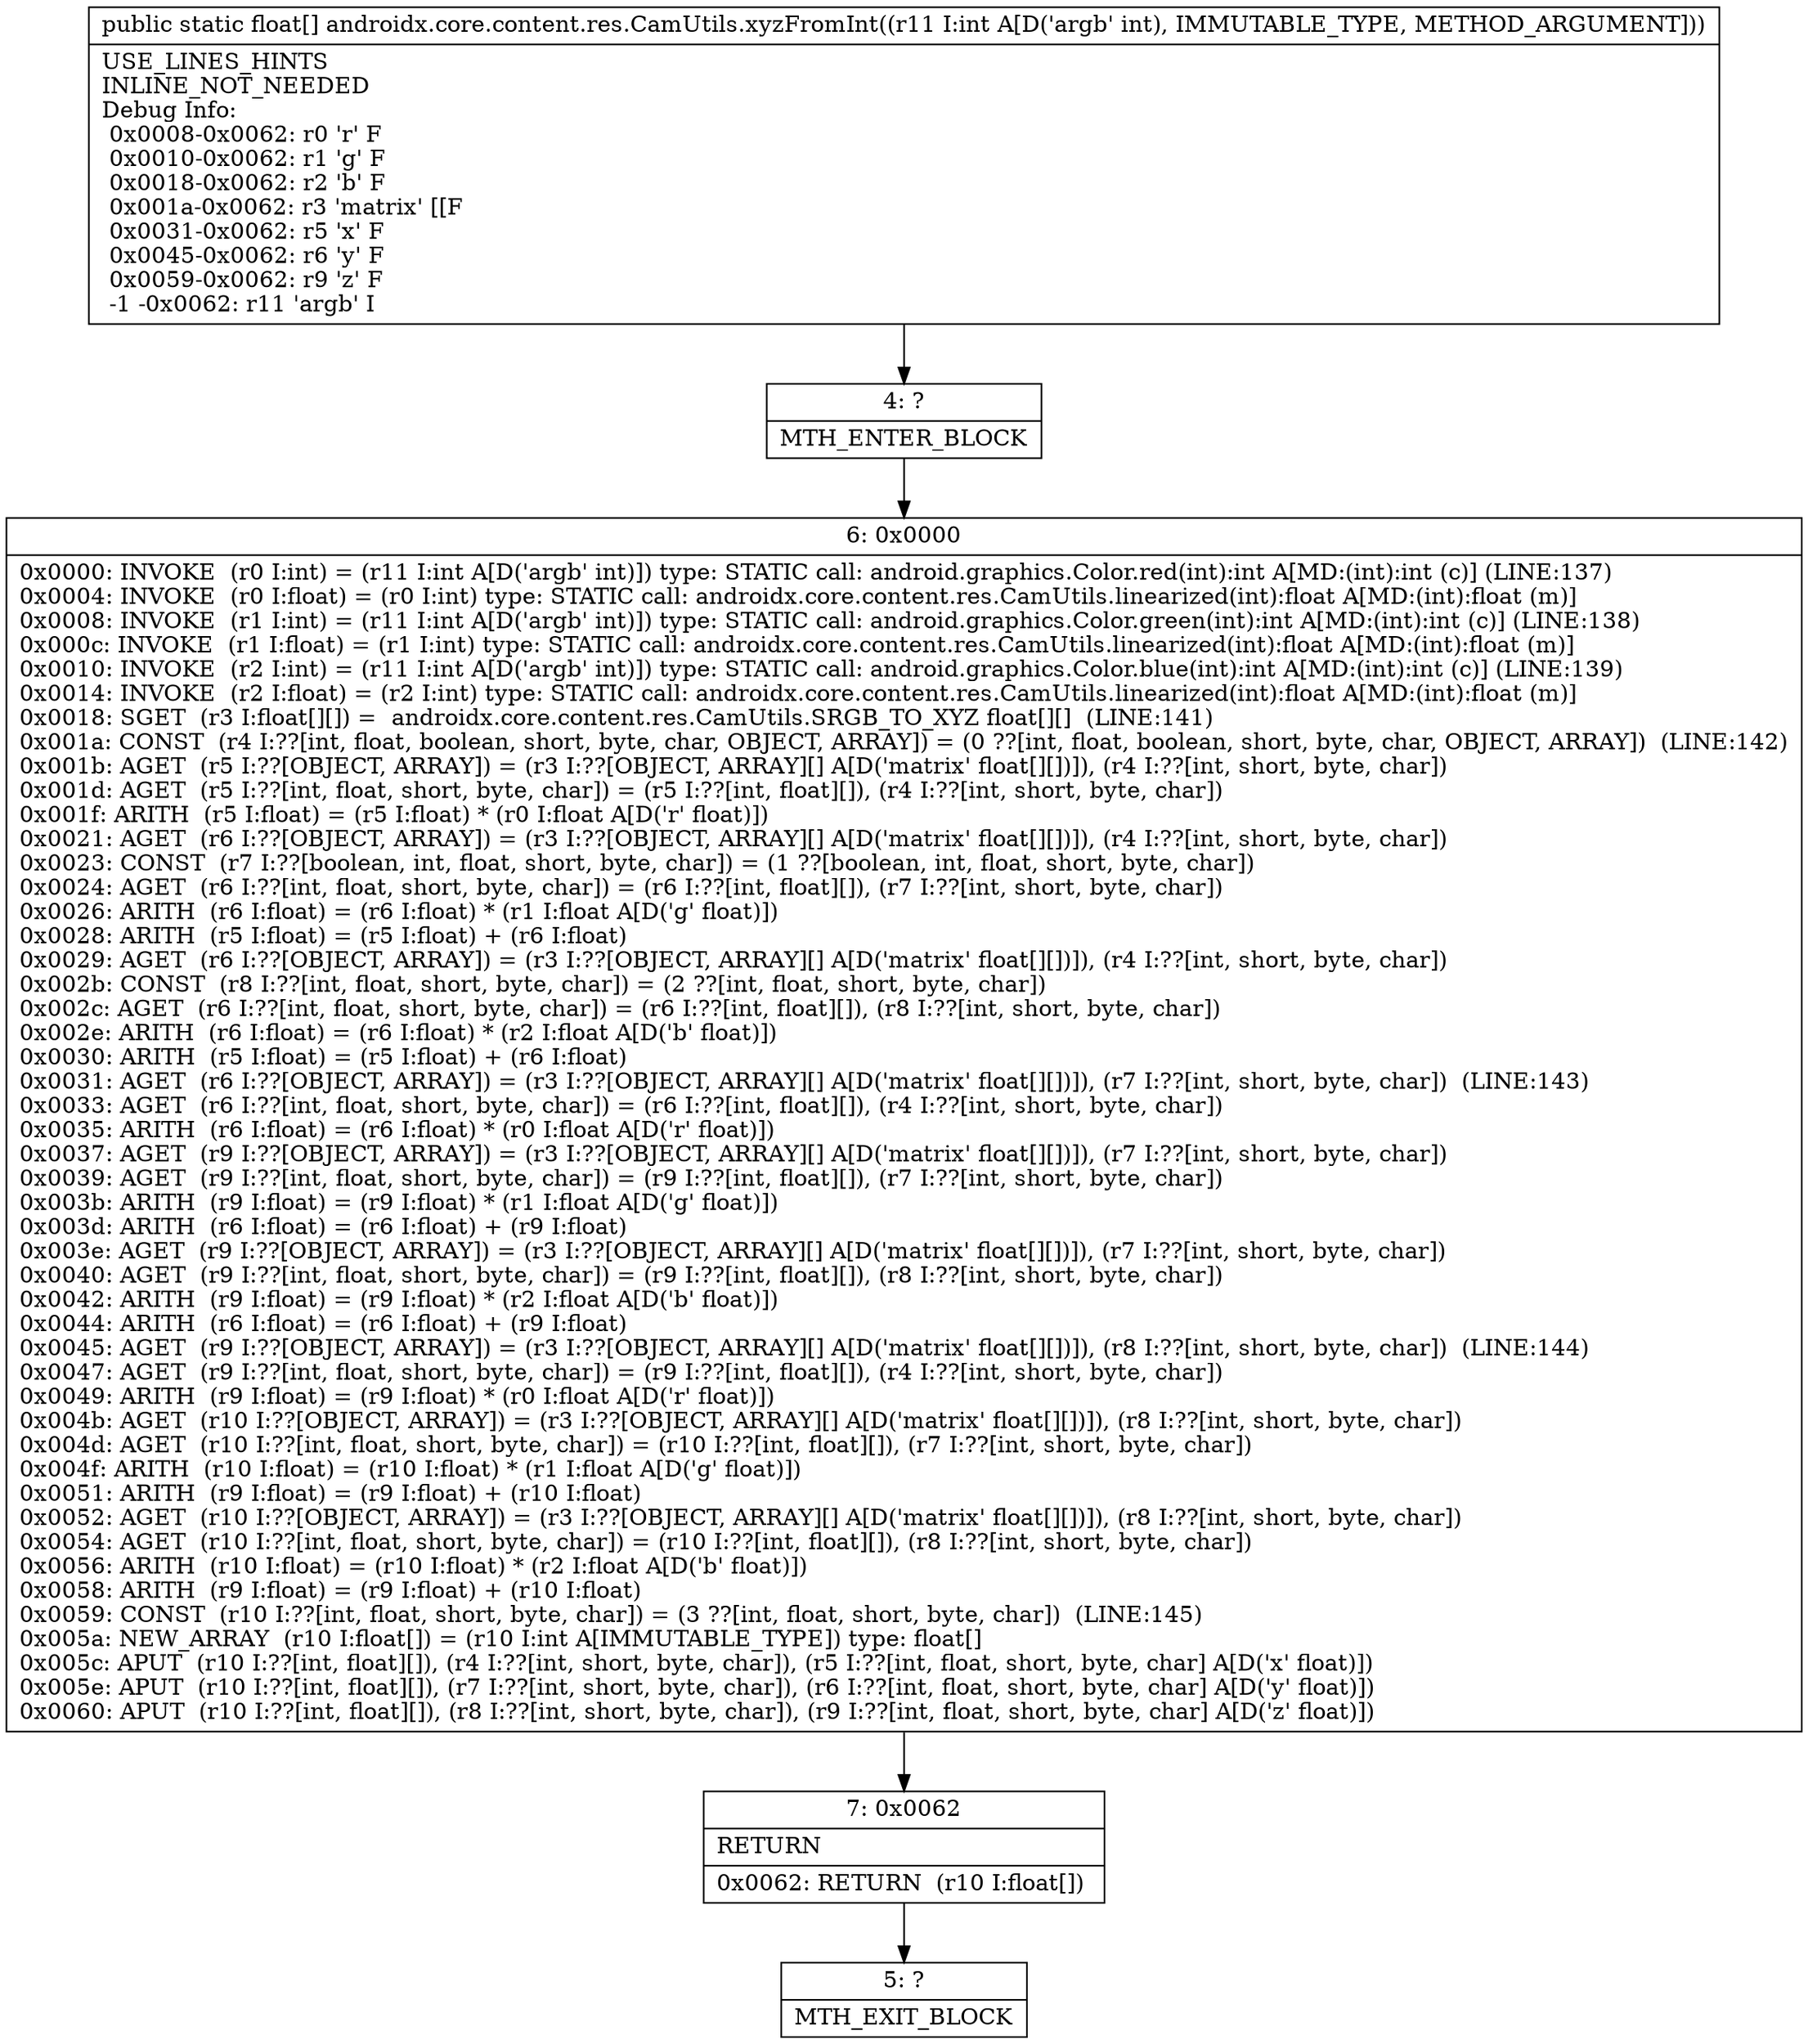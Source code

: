 digraph "CFG forandroidx.core.content.res.CamUtils.xyzFromInt(I)[F" {
Node_4 [shape=record,label="{4\:\ ?|MTH_ENTER_BLOCK\l}"];
Node_6 [shape=record,label="{6\:\ 0x0000|0x0000: INVOKE  (r0 I:int) = (r11 I:int A[D('argb' int)]) type: STATIC call: android.graphics.Color.red(int):int A[MD:(int):int (c)] (LINE:137)\l0x0004: INVOKE  (r0 I:float) = (r0 I:int) type: STATIC call: androidx.core.content.res.CamUtils.linearized(int):float A[MD:(int):float (m)]\l0x0008: INVOKE  (r1 I:int) = (r11 I:int A[D('argb' int)]) type: STATIC call: android.graphics.Color.green(int):int A[MD:(int):int (c)] (LINE:138)\l0x000c: INVOKE  (r1 I:float) = (r1 I:int) type: STATIC call: androidx.core.content.res.CamUtils.linearized(int):float A[MD:(int):float (m)]\l0x0010: INVOKE  (r2 I:int) = (r11 I:int A[D('argb' int)]) type: STATIC call: android.graphics.Color.blue(int):int A[MD:(int):int (c)] (LINE:139)\l0x0014: INVOKE  (r2 I:float) = (r2 I:int) type: STATIC call: androidx.core.content.res.CamUtils.linearized(int):float A[MD:(int):float (m)]\l0x0018: SGET  (r3 I:float[][]) =  androidx.core.content.res.CamUtils.SRGB_TO_XYZ float[][]  (LINE:141)\l0x001a: CONST  (r4 I:??[int, float, boolean, short, byte, char, OBJECT, ARRAY]) = (0 ??[int, float, boolean, short, byte, char, OBJECT, ARRAY])  (LINE:142)\l0x001b: AGET  (r5 I:??[OBJECT, ARRAY]) = (r3 I:??[OBJECT, ARRAY][] A[D('matrix' float[][])]), (r4 I:??[int, short, byte, char]) \l0x001d: AGET  (r5 I:??[int, float, short, byte, char]) = (r5 I:??[int, float][]), (r4 I:??[int, short, byte, char]) \l0x001f: ARITH  (r5 I:float) = (r5 I:float) * (r0 I:float A[D('r' float)]) \l0x0021: AGET  (r6 I:??[OBJECT, ARRAY]) = (r3 I:??[OBJECT, ARRAY][] A[D('matrix' float[][])]), (r4 I:??[int, short, byte, char]) \l0x0023: CONST  (r7 I:??[boolean, int, float, short, byte, char]) = (1 ??[boolean, int, float, short, byte, char]) \l0x0024: AGET  (r6 I:??[int, float, short, byte, char]) = (r6 I:??[int, float][]), (r7 I:??[int, short, byte, char]) \l0x0026: ARITH  (r6 I:float) = (r6 I:float) * (r1 I:float A[D('g' float)]) \l0x0028: ARITH  (r5 I:float) = (r5 I:float) + (r6 I:float) \l0x0029: AGET  (r6 I:??[OBJECT, ARRAY]) = (r3 I:??[OBJECT, ARRAY][] A[D('matrix' float[][])]), (r4 I:??[int, short, byte, char]) \l0x002b: CONST  (r8 I:??[int, float, short, byte, char]) = (2 ??[int, float, short, byte, char]) \l0x002c: AGET  (r6 I:??[int, float, short, byte, char]) = (r6 I:??[int, float][]), (r8 I:??[int, short, byte, char]) \l0x002e: ARITH  (r6 I:float) = (r6 I:float) * (r2 I:float A[D('b' float)]) \l0x0030: ARITH  (r5 I:float) = (r5 I:float) + (r6 I:float) \l0x0031: AGET  (r6 I:??[OBJECT, ARRAY]) = (r3 I:??[OBJECT, ARRAY][] A[D('matrix' float[][])]), (r7 I:??[int, short, byte, char])  (LINE:143)\l0x0033: AGET  (r6 I:??[int, float, short, byte, char]) = (r6 I:??[int, float][]), (r4 I:??[int, short, byte, char]) \l0x0035: ARITH  (r6 I:float) = (r6 I:float) * (r0 I:float A[D('r' float)]) \l0x0037: AGET  (r9 I:??[OBJECT, ARRAY]) = (r3 I:??[OBJECT, ARRAY][] A[D('matrix' float[][])]), (r7 I:??[int, short, byte, char]) \l0x0039: AGET  (r9 I:??[int, float, short, byte, char]) = (r9 I:??[int, float][]), (r7 I:??[int, short, byte, char]) \l0x003b: ARITH  (r9 I:float) = (r9 I:float) * (r1 I:float A[D('g' float)]) \l0x003d: ARITH  (r6 I:float) = (r6 I:float) + (r9 I:float) \l0x003e: AGET  (r9 I:??[OBJECT, ARRAY]) = (r3 I:??[OBJECT, ARRAY][] A[D('matrix' float[][])]), (r7 I:??[int, short, byte, char]) \l0x0040: AGET  (r9 I:??[int, float, short, byte, char]) = (r9 I:??[int, float][]), (r8 I:??[int, short, byte, char]) \l0x0042: ARITH  (r9 I:float) = (r9 I:float) * (r2 I:float A[D('b' float)]) \l0x0044: ARITH  (r6 I:float) = (r6 I:float) + (r9 I:float) \l0x0045: AGET  (r9 I:??[OBJECT, ARRAY]) = (r3 I:??[OBJECT, ARRAY][] A[D('matrix' float[][])]), (r8 I:??[int, short, byte, char])  (LINE:144)\l0x0047: AGET  (r9 I:??[int, float, short, byte, char]) = (r9 I:??[int, float][]), (r4 I:??[int, short, byte, char]) \l0x0049: ARITH  (r9 I:float) = (r9 I:float) * (r0 I:float A[D('r' float)]) \l0x004b: AGET  (r10 I:??[OBJECT, ARRAY]) = (r3 I:??[OBJECT, ARRAY][] A[D('matrix' float[][])]), (r8 I:??[int, short, byte, char]) \l0x004d: AGET  (r10 I:??[int, float, short, byte, char]) = (r10 I:??[int, float][]), (r7 I:??[int, short, byte, char]) \l0x004f: ARITH  (r10 I:float) = (r10 I:float) * (r1 I:float A[D('g' float)]) \l0x0051: ARITH  (r9 I:float) = (r9 I:float) + (r10 I:float) \l0x0052: AGET  (r10 I:??[OBJECT, ARRAY]) = (r3 I:??[OBJECT, ARRAY][] A[D('matrix' float[][])]), (r8 I:??[int, short, byte, char]) \l0x0054: AGET  (r10 I:??[int, float, short, byte, char]) = (r10 I:??[int, float][]), (r8 I:??[int, short, byte, char]) \l0x0056: ARITH  (r10 I:float) = (r10 I:float) * (r2 I:float A[D('b' float)]) \l0x0058: ARITH  (r9 I:float) = (r9 I:float) + (r10 I:float) \l0x0059: CONST  (r10 I:??[int, float, short, byte, char]) = (3 ??[int, float, short, byte, char])  (LINE:145)\l0x005a: NEW_ARRAY  (r10 I:float[]) = (r10 I:int A[IMMUTABLE_TYPE]) type: float[] \l0x005c: APUT  (r10 I:??[int, float][]), (r4 I:??[int, short, byte, char]), (r5 I:??[int, float, short, byte, char] A[D('x' float)]) \l0x005e: APUT  (r10 I:??[int, float][]), (r7 I:??[int, short, byte, char]), (r6 I:??[int, float, short, byte, char] A[D('y' float)]) \l0x0060: APUT  (r10 I:??[int, float][]), (r8 I:??[int, short, byte, char]), (r9 I:??[int, float, short, byte, char] A[D('z' float)]) \l}"];
Node_7 [shape=record,label="{7\:\ 0x0062|RETURN\l|0x0062: RETURN  (r10 I:float[]) \l}"];
Node_5 [shape=record,label="{5\:\ ?|MTH_EXIT_BLOCK\l}"];
MethodNode[shape=record,label="{public static float[] androidx.core.content.res.CamUtils.xyzFromInt((r11 I:int A[D('argb' int), IMMUTABLE_TYPE, METHOD_ARGUMENT]))  | USE_LINES_HINTS\lINLINE_NOT_NEEDED\lDebug Info:\l  0x0008\-0x0062: r0 'r' F\l  0x0010\-0x0062: r1 'g' F\l  0x0018\-0x0062: r2 'b' F\l  0x001a\-0x0062: r3 'matrix' [[F\l  0x0031\-0x0062: r5 'x' F\l  0x0045\-0x0062: r6 'y' F\l  0x0059\-0x0062: r9 'z' F\l  \-1 \-0x0062: r11 'argb' I\l}"];
MethodNode -> Node_4;Node_4 -> Node_6;
Node_6 -> Node_7;
Node_7 -> Node_5;
}

